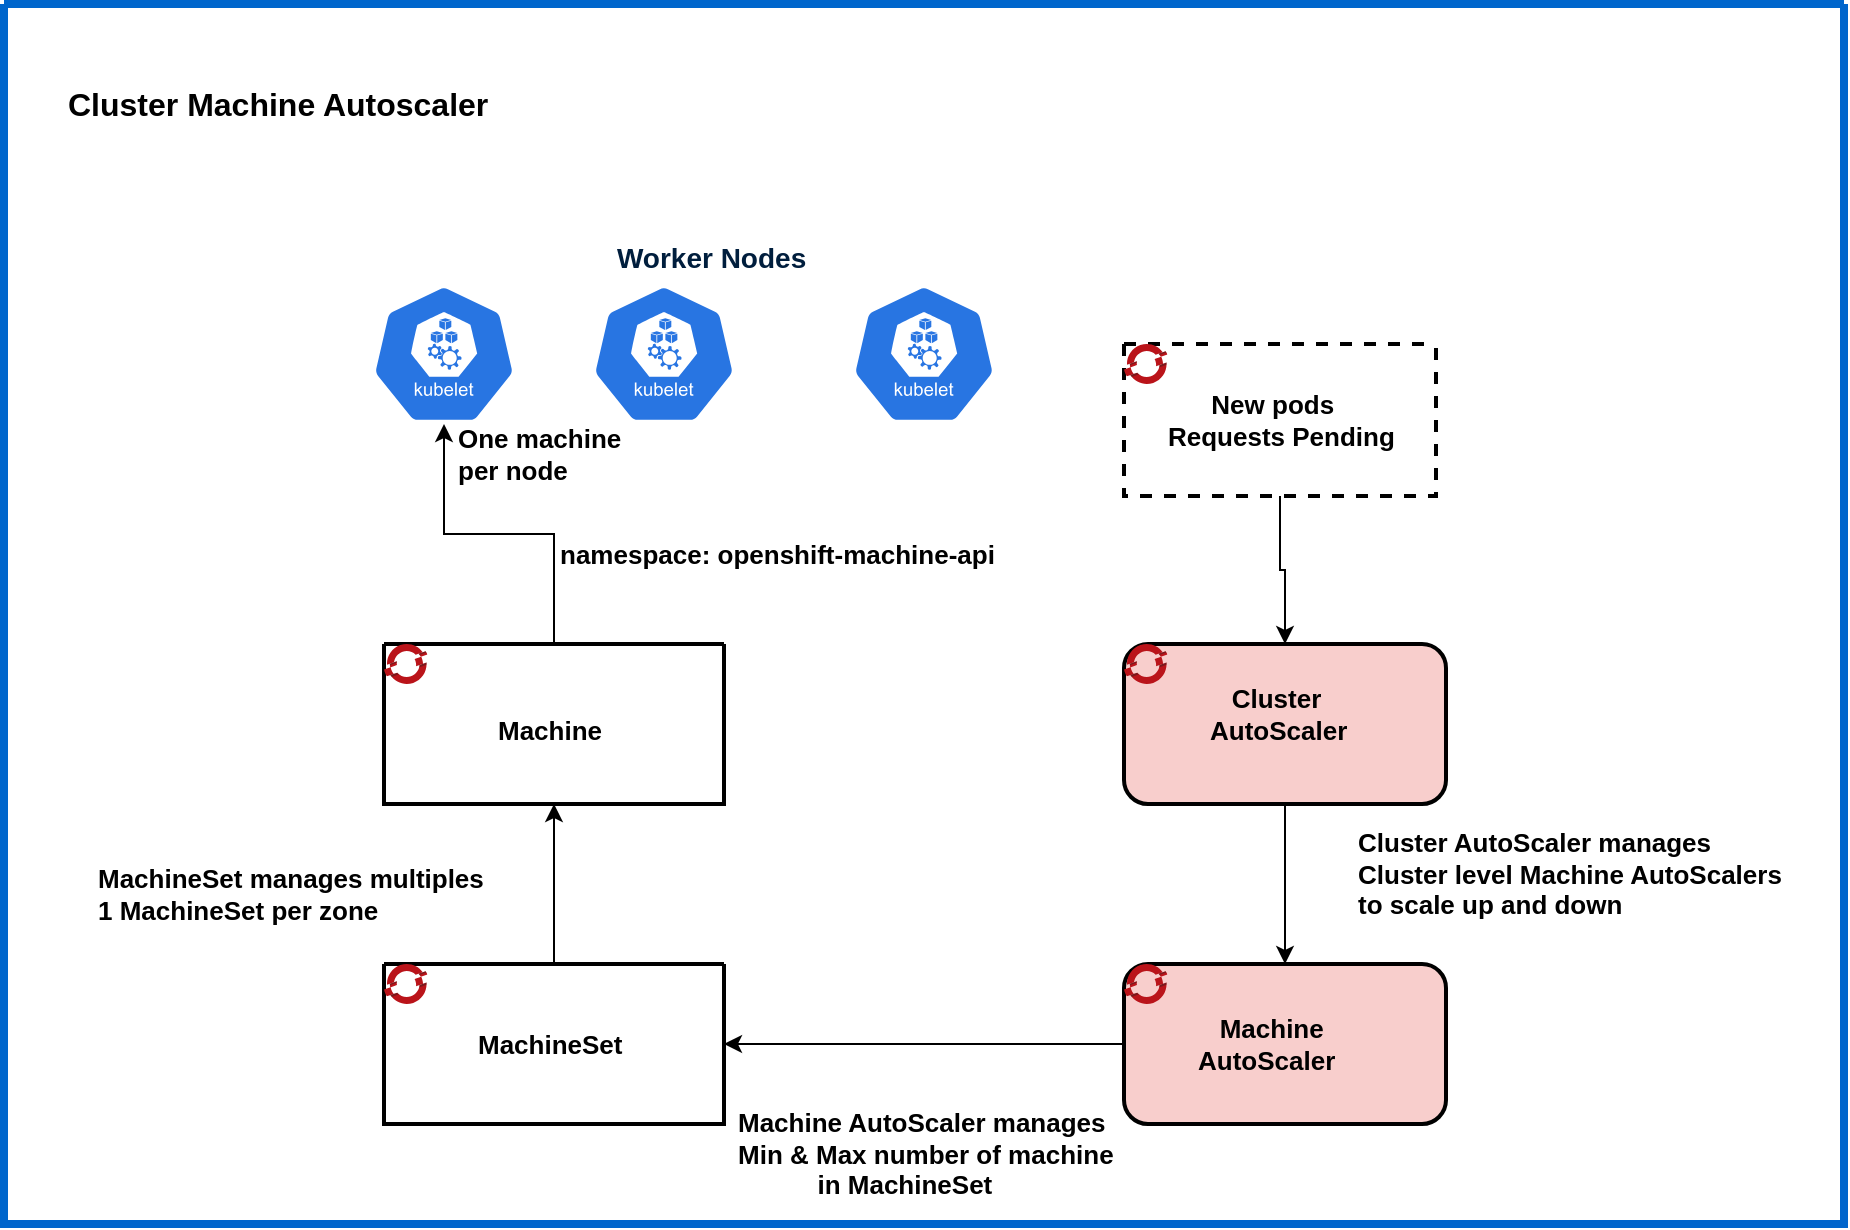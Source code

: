 <mxfile version="21.3.7" type="github">
  <diagram id="2f404044-711c-603c-8f00-f6bb4c023d3c" name="Page-1">
    <mxGraphModel dx="1434" dy="733" grid="1" gridSize="10" guides="1" tooltips="1" connect="1" arrows="1" fold="1" page="1" pageScale="1" pageWidth="1169" pageHeight="827" background="none" math="0" shadow="0">
      <root>
        <mxCell id="0" />
        <mxCell id="1" parent="0" />
        <mxCell id="63" value="&lt;span style=&quot;color: rgb(66, 119, 187); font-family: helvetica; font-size: 12px; font-style: normal; font-weight: 400; letter-spacing: normal; text-align: left; text-indent: 0px; text-transform: none; word-spacing: 0px; background-color: rgb(248, 249, 250); display: inline; float: none;&quot;&gt;Application component&lt;/span&gt;" style="swimlane;shadow=0;strokeColor=#0066cc;fillColor=#D4E1F5;align=right;startSize=0;collapsible=0;noLabel=1;strokeWidth=4;" parent="1" vertex="1">
          <mxGeometry x="80" y="120" width="920" height="610" as="geometry" />
        </mxCell>
        <mxCell id="102" value="&lt;font color=&quot;#000000&quot;&gt;Cluster Machine Autoscaler&amp;nbsp;&lt;/font&gt;" style="text;html=1;align=left;verticalAlign=middle;fontColor=#4277BB;shadow=0;dashed=0;strokeColor=none;fillColor=none;labelBackgroundColor=none;fontStyle=1;fontSize=16;spacingLeft=5;" parent="63" vertex="1">
          <mxGeometry x="25" y="40" width="230" height="20" as="geometry" />
        </mxCell>
        <mxCell id="zqARdrb3gB1lmlmLocjL-183" style="edgeStyle=orthogonalEdgeStyle;rounded=0;orthogonalLoop=1;jettySize=auto;html=1;entryX=0.5;entryY=0;entryDx=0;entryDy=0;" edge="1" parent="63" source="YF79DZ1GA7UTkaR4UJOx-294" target="zqARdrb3gB1lmlmLocjL-165">
          <mxGeometry relative="1" as="geometry" />
        </mxCell>
        <mxCell id="YF79DZ1GA7UTkaR4UJOx-294" value="" style="rounded=1;whiteSpace=wrap;html=1;labelBackgroundColor=default;fontSize=17;fontColor=#000099;strokeWidth=2;fillColor=#F8CECC;gradientColor=none;" parent="63" vertex="1">
          <mxGeometry x="560" y="320" width="161" height="80" as="geometry" />
        </mxCell>
        <mxCell id="YF79DZ1GA7UTkaR4UJOx-270" value="&lt;span style=&quot;font-size: 13px&quot;&gt;&lt;font color=&quot;#000000&quot;&gt;&amp;nbsp; &amp;nbsp;Cluster &lt;br&gt;AutoScaler&lt;/font&gt;&lt;/span&gt;" style="text;html=1;align=left;verticalAlign=middle;fontColor=#4277BB;shadow=0;dashed=0;strokeColor=none;fillColor=none;labelBackgroundColor=none;fontStyle=1;fontSize=9;spacingLeft=5;" parent="63" vertex="1">
          <mxGeometry x="595.5" y="328" width="90" height="54" as="geometry" />
        </mxCell>
        <mxCell id="zqARdrb3gB1lmlmLocjL-187" style="edgeStyle=orthogonalEdgeStyle;rounded=0;orthogonalLoop=1;jettySize=auto;html=1;entryX=0.5;entryY=1;entryDx=0;entryDy=0;" edge="1" parent="63" source="YF79DZ1GA7UTkaR4UJOx-245" target="162">
          <mxGeometry relative="1" as="geometry" />
        </mxCell>
        <mxCell id="YF79DZ1GA7UTkaR4UJOx-245" value="" style="swimlane;shadow=0;labelBackgroundColor=#007FFF;strokeColor=#000000;fillColor=#e51400;fontColor=#ffffff;align=right;collapsible=0;startSize=0;strokeWidth=2;swimlaneFillColor=none;" parent="63" vertex="1">
          <mxGeometry x="190" y="480" width="170" height="80" as="geometry" />
        </mxCell>
        <mxCell id="YF79DZ1GA7UTkaR4UJOx-437" value="&lt;span style=&quot;font-size: 13px&quot;&gt;&lt;font color=&quot;#000000&quot;&gt;MachineSet&lt;/font&gt;&lt;/span&gt;" style="text;html=1;align=left;verticalAlign=middle;fontColor=#4277BB;shadow=0;dashed=0;strokeColor=none;fillColor=none;labelBackgroundColor=none;fontStyle=1;fontSize=9;spacingLeft=5;" parent="YF79DZ1GA7UTkaR4UJOx-245" vertex="1">
          <mxGeometry x="40" y="29" width="90" height="22" as="geometry" />
        </mxCell>
        <mxCell id="zqARdrb3gB1lmlmLocjL-193" value="" style="image;sketch=0;aspect=fixed;html=1;points=[];align=center;fontSize=12;image=img/lib/mscae/OpenShift.svg;" vertex="1" parent="YF79DZ1GA7UTkaR4UJOx-245">
          <mxGeometry width="21.74" height="20" as="geometry" />
        </mxCell>
        <mxCell id="zqARdrb3gB1lmlmLocjL-188" style="edgeStyle=orthogonalEdgeStyle;rounded=0;orthogonalLoop=1;jettySize=auto;html=1;exitX=0.5;exitY=0;exitDx=0;exitDy=0;entryX=0.5;entryY=1;entryDx=0;entryDy=0;entryPerimeter=0;" edge="1" parent="63" source="162" target="zqARdrb3gB1lmlmLocjL-169">
          <mxGeometry relative="1" as="geometry" />
        </mxCell>
        <mxCell id="162" value="" style="swimlane;shadow=0;labelBackgroundColor=#007FFF;strokeColor=#000000;fillColor=#e51400;align=right;collapsible=0;startSize=0;strokeWidth=2;swimlaneFillColor=none;fontColor=#ffffff;" parent="63" vertex="1">
          <mxGeometry x="190" y="320" width="170" height="80" as="geometry" />
        </mxCell>
        <mxCell id="YF79DZ1GA7UTkaR4UJOx-438" value="&lt;span style=&quot;font-size: 13px&quot;&gt;&lt;font color=&quot;#000000&quot;&gt;Machine&lt;/font&gt;&lt;/span&gt;" style="text;html=1;align=left;verticalAlign=middle;fontColor=#4277BB;shadow=0;dashed=0;strokeColor=none;fillColor=none;labelBackgroundColor=none;fontStyle=1;fontSize=9;spacingLeft=5;" parent="162" vertex="1">
          <mxGeometry x="50" y="32" width="90" height="22" as="geometry" />
        </mxCell>
        <mxCell id="zqARdrb3gB1lmlmLocjL-190" value="" style="image;sketch=0;aspect=fixed;html=1;points=[];align=center;fontSize=12;image=img/lib/mscae/OpenShift.svg;" vertex="1" parent="162">
          <mxGeometry width="21.74" height="20" as="geometry" />
        </mxCell>
        <mxCell id="zqARdrb3gB1lmlmLocjL-186" style="edgeStyle=orthogonalEdgeStyle;rounded=0;orthogonalLoop=1;jettySize=auto;html=1;entryX=1;entryY=0.5;entryDx=0;entryDy=0;" edge="1" parent="63" source="zqARdrb3gB1lmlmLocjL-165" target="YF79DZ1GA7UTkaR4UJOx-245">
          <mxGeometry relative="1" as="geometry" />
        </mxCell>
        <mxCell id="zqARdrb3gB1lmlmLocjL-165" value="" style="rounded=1;whiteSpace=wrap;html=1;labelBackgroundColor=default;fontSize=17;fontColor=#000099;strokeWidth=2;fillColor=#F8CECC;gradientColor=none;" vertex="1" parent="63">
          <mxGeometry x="560" y="480" width="161" height="80" as="geometry" />
        </mxCell>
        <mxCell id="zqARdrb3gB1lmlmLocjL-166" value="&lt;span style=&quot;font-size: 13px&quot;&gt;&lt;font color=&quot;#000000&quot;&gt;&amp;nbsp; &amp;nbsp;Machine&lt;br&gt;AutoScaler&lt;/font&gt;&lt;/span&gt;" style="text;html=1;align=left;verticalAlign=middle;fontColor=#4277BB;shadow=0;dashed=0;strokeColor=none;fillColor=none;labelBackgroundColor=none;fontStyle=1;fontSize=9;spacingLeft=5;" vertex="1" parent="63">
          <mxGeometry x="590" y="494.75" width="90" height="50.5" as="geometry" />
        </mxCell>
        <mxCell id="zqARdrb3gB1lmlmLocjL-169" value="" style="sketch=0;html=1;dashed=0;whitespace=wrap;fillColor=#2875E2;strokeColor=#ffffff;points=[[0.005,0.63,0],[0.1,0.2,0],[0.9,0.2,0],[0.5,0,0],[0.995,0.63,0],[0.72,0.99,0],[0.5,1,0],[0.28,0.99,0]];verticalLabelPosition=bottom;align=center;verticalAlign=top;shape=mxgraph.kubernetes.icon;prIcon=kubelet" vertex="1" parent="63">
          <mxGeometry x="150" y="140" width="140" height="70" as="geometry" />
        </mxCell>
        <mxCell id="zqARdrb3gB1lmlmLocjL-174" value="" style="sketch=0;html=1;dashed=0;whitespace=wrap;fillColor=#2875E2;strokeColor=#ffffff;points=[[0.005,0.63,0],[0.1,0.2,0],[0.9,0.2,0],[0.5,0,0],[0.995,0.63,0],[0.72,0.99,0],[0.5,1,0],[0.28,0.99,0]];verticalLabelPosition=bottom;align=center;verticalAlign=top;shape=mxgraph.kubernetes.icon;prIcon=kubelet" vertex="1" parent="63">
          <mxGeometry x="260" y="140" width="140" height="70" as="geometry" />
        </mxCell>
        <mxCell id="zqARdrb3gB1lmlmLocjL-175" value="" style="sketch=0;html=1;dashed=0;whitespace=wrap;fillColor=#2875E2;strokeColor=#ffffff;points=[[0.005,0.63,0],[0.1,0.2,0],[0.9,0.2,0],[0.5,0,0],[0.995,0.63,0],[0.72,0.99,0],[0.5,1,0],[0.28,0.99,0]];verticalLabelPosition=bottom;align=center;verticalAlign=top;shape=mxgraph.kubernetes.icon;prIcon=kubelet" vertex="1" parent="63">
          <mxGeometry x="390" y="140" width="140" height="70" as="geometry" />
        </mxCell>
        <mxCell id="zqARdrb3gB1lmlmLocjL-176" value="&lt;font color=&quot;#001e3d&quot; style=&quot;font-size: 14px;&quot;&gt;&amp;nbsp; &amp;nbsp; &amp;nbsp;Worker Nodes&lt;/font&gt;" style="text;html=1;align=left;verticalAlign=middle;fontColor=#4277BB;shadow=0;dashed=0;strokeColor=none;fillColor=none;labelBackgroundColor=none;fontStyle=1;fontSize=9;spacingLeft=5;" vertex="1" parent="63">
          <mxGeometry x="280" y="100" width="155" height="54" as="geometry" />
        </mxCell>
        <mxCell id="zqARdrb3gB1lmlmLocjL-185" style="edgeStyle=orthogonalEdgeStyle;rounded=0;orthogonalLoop=1;jettySize=auto;html=1;entryX=0.5;entryY=0;entryDx=0;entryDy=0;" edge="1" parent="63" source="zqARdrb3gB1lmlmLocjL-177" target="YF79DZ1GA7UTkaR4UJOx-294">
          <mxGeometry relative="1" as="geometry" />
        </mxCell>
        <mxCell id="zqARdrb3gB1lmlmLocjL-177" value="" style="swimlane;shadow=0;labelBackgroundColor=#007FFF;strokeColor=#000000;fillColor=#e51400;align=right;collapsible=0;startSize=0;strokeWidth=2;swimlaneFillColor=none;fontColor=#ffffff;dashed=1;" vertex="1" parent="63">
          <mxGeometry x="560" y="170" width="156" height="76" as="geometry" />
        </mxCell>
        <mxCell id="zqARdrb3gB1lmlmLocjL-178" value="&lt;span style=&quot;font-size: 13px&quot;&gt;&lt;font color=&quot;#000000&quot;&gt;&amp;nbsp; &amp;nbsp; &amp;nbsp; New pods&lt;br&gt;Requests Pending&lt;br&gt;&lt;/font&gt;&lt;/span&gt;" style="text;html=1;align=left;verticalAlign=middle;fontColor=#4277BB;shadow=0;dashed=0;strokeColor=none;fillColor=none;labelBackgroundColor=none;fontStyle=1;fontSize=9;spacingLeft=5;" vertex="1" parent="zqARdrb3gB1lmlmLocjL-177">
          <mxGeometry x="14.5" y="21" width="127" height="34" as="geometry" />
        </mxCell>
        <mxCell id="zqARdrb3gB1lmlmLocjL-195" value="" style="image;sketch=0;aspect=fixed;html=1;points=[];align=center;fontSize=12;image=img/lib/mscae/OpenShift.svg;" vertex="1" parent="zqARdrb3gB1lmlmLocjL-177">
          <mxGeometry width="21.74" height="20" as="geometry" />
        </mxCell>
        <mxCell id="zqARdrb3gB1lmlmLocjL-192" value="" style="image;sketch=0;aspect=fixed;html=1;points=[];align=center;fontSize=12;image=img/lib/mscae/OpenShift.svg;" vertex="1" parent="63">
          <mxGeometry x="560" y="320" width="21.74" height="20" as="geometry" />
        </mxCell>
        <mxCell id="zqARdrb3gB1lmlmLocjL-191" value="" style="image;sketch=0;aspect=fixed;html=1;points=[];align=center;fontSize=12;image=img/lib/mscae/OpenShift.svg;" vertex="1" parent="63">
          <mxGeometry x="560" y="480" width="21.74" height="20" as="geometry" />
        </mxCell>
        <mxCell id="zqARdrb3gB1lmlmLocjL-196" value="&lt;font color=&quot;#000000&quot;&gt;&lt;span style=&quot;font-size: 13px;&quot;&gt;Cluster AutoScaler manages&lt;br&gt;Cluster level Machine AutoScalers&lt;br&gt;to scale up and down&lt;br&gt;&lt;/span&gt;&lt;/font&gt;" style="text;html=1;align=left;verticalAlign=middle;fontColor=#4277BB;shadow=0;dashed=0;strokeColor=none;fillColor=none;labelBackgroundColor=none;fontStyle=1;fontSize=9;spacingLeft=5;" vertex="1" parent="63">
          <mxGeometry x="670" y="400" width="224" height="70" as="geometry" />
        </mxCell>
        <mxCell id="zqARdrb3gB1lmlmLocjL-197" value="&lt;span style=&quot;font-size: 13px&quot;&gt;&lt;font color=&quot;#000000&quot;&gt;namespace: openshift-machine-api&lt;br&gt;&lt;/font&gt;&lt;/span&gt;" style="text;html=1;align=left;verticalAlign=middle;fontColor=#4277BB;shadow=0;dashed=0;strokeColor=none;fillColor=none;labelBackgroundColor=none;fontStyle=1;fontSize=9;spacingLeft=5;" vertex="1" parent="63">
          <mxGeometry x="271" y="260" width="233.5" height="30" as="geometry" />
        </mxCell>
        <mxCell id="zqARdrb3gB1lmlmLocjL-198" value="&lt;span style=&quot;font-size: 13px&quot;&gt;&lt;font color=&quot;#000000&quot;&gt;MachineSet manages multiples&lt;br&gt;1 MachineSet per zone&lt;br&gt;&lt;/font&gt;&lt;/span&gt;" style="text;html=1;align=left;verticalAlign=middle;fontColor=#4277BB;shadow=0;dashed=0;strokeColor=none;fillColor=none;labelBackgroundColor=none;fontStyle=1;fontSize=9;spacingLeft=5;" vertex="1" parent="63">
          <mxGeometry x="40" y="430" width="200" height="30" as="geometry" />
        </mxCell>
        <mxCell id="zqARdrb3gB1lmlmLocjL-199" value="&lt;span style=&quot;font-size: 13px&quot;&gt;&lt;font color=&quot;#000000&quot;&gt;One machine&lt;br&gt;per node&lt;br&gt;&lt;/font&gt;&lt;/span&gt;" style="text;html=1;align=left;verticalAlign=middle;fontColor=#4277BB;shadow=0;dashed=0;strokeColor=none;fillColor=none;labelBackgroundColor=none;fontStyle=1;fontSize=9;spacingLeft=5;" vertex="1" parent="63">
          <mxGeometry x="220" y="210" width="100" height="30" as="geometry" />
        </mxCell>
        <mxCell id="zqARdrb3gB1lmlmLocjL-203" value="&lt;span style=&quot;font-size: 13px&quot;&gt;&lt;font color=&quot;#000000&quot;&gt;Machine AutoScaler manages&lt;br&gt;Min &amp;amp; Max number of machine&amp;nbsp;&lt;br&gt;&amp;nbsp; &amp;nbsp; &amp;nbsp; &amp;nbsp; &amp;nbsp; &amp;nbsp;in MachineSet&lt;br&gt;&lt;/font&gt;&lt;/span&gt;" style="text;html=1;align=left;verticalAlign=middle;fontColor=#4277BB;shadow=0;dashed=0;strokeColor=none;fillColor=none;labelBackgroundColor=none;fontStyle=1;fontSize=9;spacingLeft=5;" vertex="1" parent="63">
          <mxGeometry x="360" y="550" width="200" height="50" as="geometry" />
        </mxCell>
      </root>
    </mxGraphModel>
  </diagram>
</mxfile>
